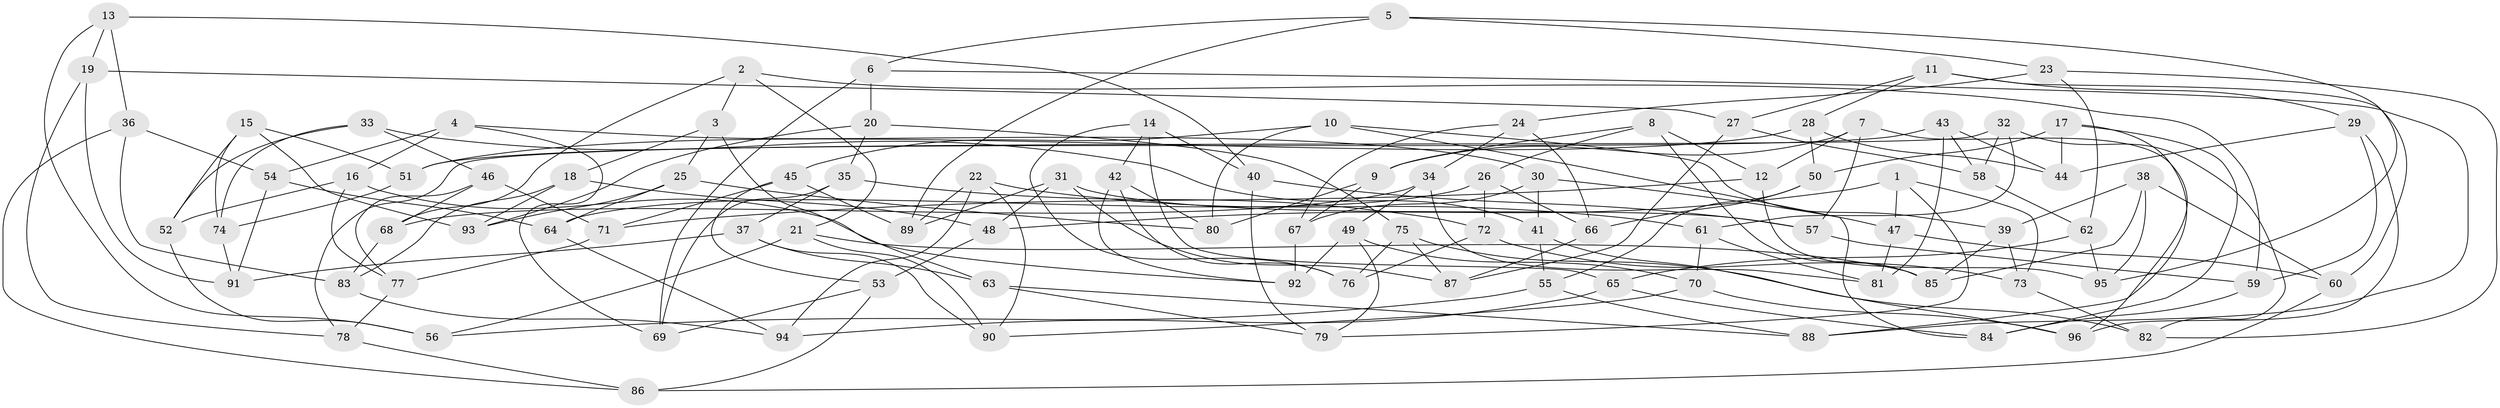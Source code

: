 // coarse degree distribution, {8: 0.08333333333333333, 6: 0.5833333333333334, 4: 0.1875, 5: 0.08333333333333333, 3: 0.020833333333333332, 10: 0.020833333333333332, 9: 0.020833333333333332}
// Generated by graph-tools (version 1.1) at 2025/46/03/06/25 01:46:57]
// undirected, 96 vertices, 192 edges
graph export_dot {
graph [start="1"]
  node [color=gray90,style=filled];
  1;
  2;
  3;
  4;
  5;
  6;
  7;
  8;
  9;
  10;
  11;
  12;
  13;
  14;
  15;
  16;
  17;
  18;
  19;
  20;
  21;
  22;
  23;
  24;
  25;
  26;
  27;
  28;
  29;
  30;
  31;
  32;
  33;
  34;
  35;
  36;
  37;
  38;
  39;
  40;
  41;
  42;
  43;
  44;
  45;
  46;
  47;
  48;
  49;
  50;
  51;
  52;
  53;
  54;
  55;
  56;
  57;
  58;
  59;
  60;
  61;
  62;
  63;
  64;
  65;
  66;
  67;
  68;
  69;
  70;
  71;
  72;
  73;
  74;
  75;
  76;
  77;
  78;
  79;
  80;
  81;
  82;
  83;
  84;
  85;
  86;
  87;
  88;
  89;
  90;
  91;
  92;
  93;
  94;
  95;
  96;
  1 -- 47;
  1 -- 79;
  1 -- 73;
  1 -- 48;
  2 -- 21;
  2 -- 68;
  2 -- 59;
  2 -- 3;
  3 -- 18;
  3 -- 63;
  3 -- 25;
  4 -- 54;
  4 -- 69;
  4 -- 30;
  4 -- 16;
  5 -- 95;
  5 -- 6;
  5 -- 23;
  5 -- 89;
  6 -- 20;
  6 -- 69;
  6 -- 88;
  7 -- 9;
  7 -- 57;
  7 -- 12;
  7 -- 96;
  8 -- 9;
  8 -- 26;
  8 -- 12;
  8 -- 85;
  9 -- 80;
  9 -- 67;
  10 -- 80;
  10 -- 84;
  10 -- 39;
  10 -- 45;
  11 -- 28;
  11 -- 29;
  11 -- 27;
  11 -- 60;
  12 -- 71;
  12 -- 95;
  13 -- 56;
  13 -- 40;
  13 -- 19;
  13 -- 36;
  14 -- 40;
  14 -- 76;
  14 -- 65;
  14 -- 42;
  15 -- 51;
  15 -- 93;
  15 -- 74;
  15 -- 52;
  16 -- 92;
  16 -- 77;
  16 -- 52;
  17 -- 44;
  17 -- 84;
  17 -- 88;
  17 -- 50;
  18 -- 48;
  18 -- 93;
  18 -- 83;
  19 -- 91;
  19 -- 78;
  19 -- 27;
  20 -- 75;
  20 -- 93;
  20 -- 35;
  21 -- 85;
  21 -- 56;
  21 -- 90;
  22 -- 94;
  22 -- 90;
  22 -- 89;
  22 -- 61;
  23 -- 82;
  23 -- 62;
  23 -- 24;
  24 -- 67;
  24 -- 34;
  24 -- 66;
  25 -- 64;
  25 -- 93;
  25 -- 80;
  26 -- 72;
  26 -- 64;
  26 -- 66;
  27 -- 58;
  27 -- 87;
  28 -- 50;
  28 -- 44;
  28 -- 51;
  29 -- 59;
  29 -- 44;
  29 -- 96;
  30 -- 41;
  30 -- 67;
  30 -- 47;
  31 -- 48;
  31 -- 89;
  31 -- 87;
  31 -- 57;
  32 -- 82;
  32 -- 58;
  32 -- 61;
  32 -- 78;
  33 -- 46;
  33 -- 52;
  33 -- 41;
  33 -- 74;
  34 -- 68;
  34 -- 49;
  34 -- 81;
  35 -- 69;
  35 -- 37;
  35 -- 72;
  36 -- 54;
  36 -- 86;
  36 -- 83;
  37 -- 91;
  37 -- 90;
  37 -- 63;
  38 -- 95;
  38 -- 85;
  38 -- 60;
  38 -- 39;
  39 -- 85;
  39 -- 73;
  40 -- 57;
  40 -- 79;
  41 -- 55;
  41 -- 96;
  42 -- 92;
  42 -- 76;
  42 -- 80;
  43 -- 58;
  43 -- 51;
  43 -- 81;
  43 -- 44;
  45 -- 53;
  45 -- 89;
  45 -- 71;
  46 -- 71;
  46 -- 68;
  46 -- 77;
  47 -- 81;
  47 -- 60;
  48 -- 53;
  49 -- 79;
  49 -- 70;
  49 -- 92;
  50 -- 66;
  50 -- 55;
  51 -- 74;
  52 -- 56;
  53 -- 86;
  53 -- 69;
  54 -- 64;
  54 -- 91;
  55 -- 88;
  55 -- 56;
  57 -- 59;
  58 -- 62;
  59 -- 84;
  60 -- 86;
  61 -- 81;
  61 -- 70;
  62 -- 65;
  62 -- 95;
  63 -- 88;
  63 -- 79;
  64 -- 94;
  65 -- 94;
  65 -- 84;
  66 -- 87;
  67 -- 92;
  68 -- 83;
  70 -- 90;
  70 -- 96;
  71 -- 77;
  72 -- 76;
  72 -- 73;
  73 -- 82;
  74 -- 91;
  75 -- 76;
  75 -- 82;
  75 -- 87;
  77 -- 78;
  78 -- 86;
  83 -- 94;
}
